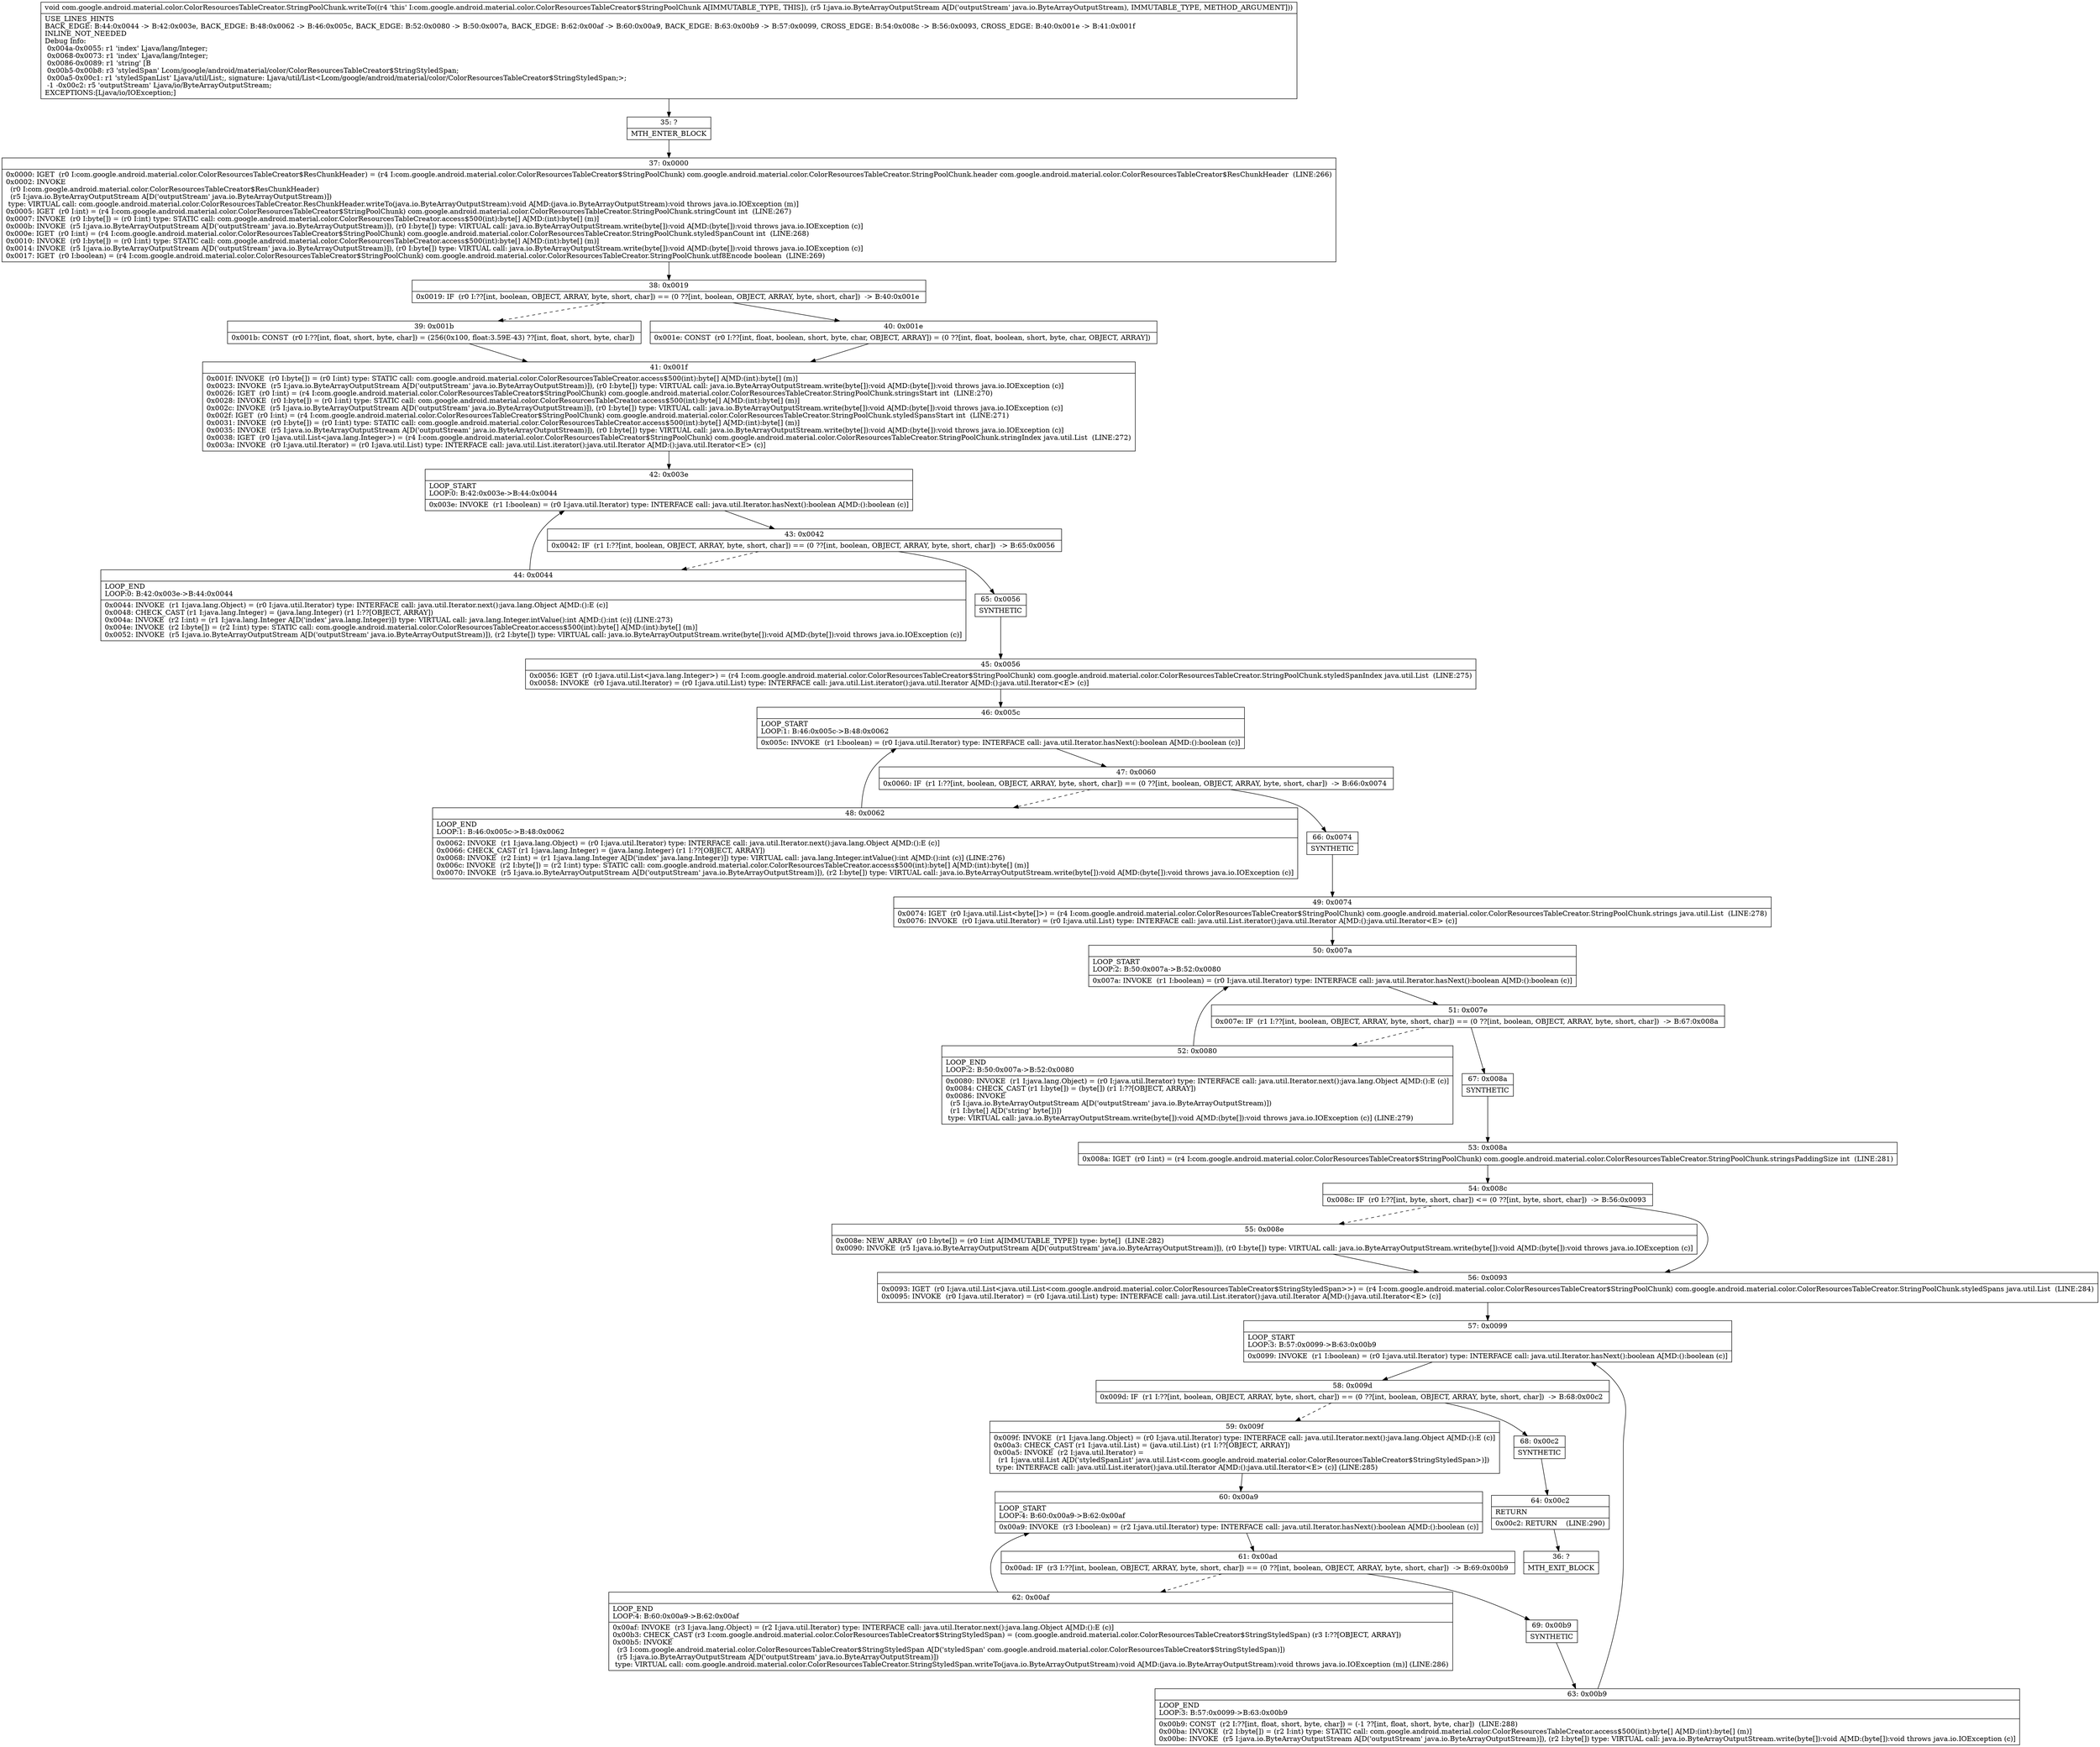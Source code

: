 digraph "CFG forcom.google.android.material.color.ColorResourcesTableCreator.StringPoolChunk.writeTo(Ljava\/io\/ByteArrayOutputStream;)V" {
Node_35 [shape=record,label="{35\:\ ?|MTH_ENTER_BLOCK\l}"];
Node_37 [shape=record,label="{37\:\ 0x0000|0x0000: IGET  (r0 I:com.google.android.material.color.ColorResourcesTableCreator$ResChunkHeader) = (r4 I:com.google.android.material.color.ColorResourcesTableCreator$StringPoolChunk) com.google.android.material.color.ColorResourcesTableCreator.StringPoolChunk.header com.google.android.material.color.ColorResourcesTableCreator$ResChunkHeader  (LINE:266)\l0x0002: INVOKE  \l  (r0 I:com.google.android.material.color.ColorResourcesTableCreator$ResChunkHeader)\l  (r5 I:java.io.ByteArrayOutputStream A[D('outputStream' java.io.ByteArrayOutputStream)])\l type: VIRTUAL call: com.google.android.material.color.ColorResourcesTableCreator.ResChunkHeader.writeTo(java.io.ByteArrayOutputStream):void A[MD:(java.io.ByteArrayOutputStream):void throws java.io.IOException (m)]\l0x0005: IGET  (r0 I:int) = (r4 I:com.google.android.material.color.ColorResourcesTableCreator$StringPoolChunk) com.google.android.material.color.ColorResourcesTableCreator.StringPoolChunk.stringCount int  (LINE:267)\l0x0007: INVOKE  (r0 I:byte[]) = (r0 I:int) type: STATIC call: com.google.android.material.color.ColorResourcesTableCreator.access$500(int):byte[] A[MD:(int):byte[] (m)]\l0x000b: INVOKE  (r5 I:java.io.ByteArrayOutputStream A[D('outputStream' java.io.ByteArrayOutputStream)]), (r0 I:byte[]) type: VIRTUAL call: java.io.ByteArrayOutputStream.write(byte[]):void A[MD:(byte[]):void throws java.io.IOException (c)]\l0x000e: IGET  (r0 I:int) = (r4 I:com.google.android.material.color.ColorResourcesTableCreator$StringPoolChunk) com.google.android.material.color.ColorResourcesTableCreator.StringPoolChunk.styledSpanCount int  (LINE:268)\l0x0010: INVOKE  (r0 I:byte[]) = (r0 I:int) type: STATIC call: com.google.android.material.color.ColorResourcesTableCreator.access$500(int):byte[] A[MD:(int):byte[] (m)]\l0x0014: INVOKE  (r5 I:java.io.ByteArrayOutputStream A[D('outputStream' java.io.ByteArrayOutputStream)]), (r0 I:byte[]) type: VIRTUAL call: java.io.ByteArrayOutputStream.write(byte[]):void A[MD:(byte[]):void throws java.io.IOException (c)]\l0x0017: IGET  (r0 I:boolean) = (r4 I:com.google.android.material.color.ColorResourcesTableCreator$StringPoolChunk) com.google.android.material.color.ColorResourcesTableCreator.StringPoolChunk.utf8Encode boolean  (LINE:269)\l}"];
Node_38 [shape=record,label="{38\:\ 0x0019|0x0019: IF  (r0 I:??[int, boolean, OBJECT, ARRAY, byte, short, char]) == (0 ??[int, boolean, OBJECT, ARRAY, byte, short, char])  \-\> B:40:0x001e \l}"];
Node_39 [shape=record,label="{39\:\ 0x001b|0x001b: CONST  (r0 I:??[int, float, short, byte, char]) = (256(0x100, float:3.59E\-43) ??[int, float, short, byte, char]) \l}"];
Node_41 [shape=record,label="{41\:\ 0x001f|0x001f: INVOKE  (r0 I:byte[]) = (r0 I:int) type: STATIC call: com.google.android.material.color.ColorResourcesTableCreator.access$500(int):byte[] A[MD:(int):byte[] (m)]\l0x0023: INVOKE  (r5 I:java.io.ByteArrayOutputStream A[D('outputStream' java.io.ByteArrayOutputStream)]), (r0 I:byte[]) type: VIRTUAL call: java.io.ByteArrayOutputStream.write(byte[]):void A[MD:(byte[]):void throws java.io.IOException (c)]\l0x0026: IGET  (r0 I:int) = (r4 I:com.google.android.material.color.ColorResourcesTableCreator$StringPoolChunk) com.google.android.material.color.ColorResourcesTableCreator.StringPoolChunk.stringsStart int  (LINE:270)\l0x0028: INVOKE  (r0 I:byte[]) = (r0 I:int) type: STATIC call: com.google.android.material.color.ColorResourcesTableCreator.access$500(int):byte[] A[MD:(int):byte[] (m)]\l0x002c: INVOKE  (r5 I:java.io.ByteArrayOutputStream A[D('outputStream' java.io.ByteArrayOutputStream)]), (r0 I:byte[]) type: VIRTUAL call: java.io.ByteArrayOutputStream.write(byte[]):void A[MD:(byte[]):void throws java.io.IOException (c)]\l0x002f: IGET  (r0 I:int) = (r4 I:com.google.android.material.color.ColorResourcesTableCreator$StringPoolChunk) com.google.android.material.color.ColorResourcesTableCreator.StringPoolChunk.styledSpansStart int  (LINE:271)\l0x0031: INVOKE  (r0 I:byte[]) = (r0 I:int) type: STATIC call: com.google.android.material.color.ColorResourcesTableCreator.access$500(int):byte[] A[MD:(int):byte[] (m)]\l0x0035: INVOKE  (r5 I:java.io.ByteArrayOutputStream A[D('outputStream' java.io.ByteArrayOutputStream)]), (r0 I:byte[]) type: VIRTUAL call: java.io.ByteArrayOutputStream.write(byte[]):void A[MD:(byte[]):void throws java.io.IOException (c)]\l0x0038: IGET  (r0 I:java.util.List\<java.lang.Integer\>) = (r4 I:com.google.android.material.color.ColorResourcesTableCreator$StringPoolChunk) com.google.android.material.color.ColorResourcesTableCreator.StringPoolChunk.stringIndex java.util.List  (LINE:272)\l0x003a: INVOKE  (r0 I:java.util.Iterator) = (r0 I:java.util.List) type: INTERFACE call: java.util.List.iterator():java.util.Iterator A[MD:():java.util.Iterator\<E\> (c)]\l}"];
Node_42 [shape=record,label="{42\:\ 0x003e|LOOP_START\lLOOP:0: B:42:0x003e\-\>B:44:0x0044\l|0x003e: INVOKE  (r1 I:boolean) = (r0 I:java.util.Iterator) type: INTERFACE call: java.util.Iterator.hasNext():boolean A[MD:():boolean (c)]\l}"];
Node_43 [shape=record,label="{43\:\ 0x0042|0x0042: IF  (r1 I:??[int, boolean, OBJECT, ARRAY, byte, short, char]) == (0 ??[int, boolean, OBJECT, ARRAY, byte, short, char])  \-\> B:65:0x0056 \l}"];
Node_44 [shape=record,label="{44\:\ 0x0044|LOOP_END\lLOOP:0: B:42:0x003e\-\>B:44:0x0044\l|0x0044: INVOKE  (r1 I:java.lang.Object) = (r0 I:java.util.Iterator) type: INTERFACE call: java.util.Iterator.next():java.lang.Object A[MD:():E (c)]\l0x0048: CHECK_CAST (r1 I:java.lang.Integer) = (java.lang.Integer) (r1 I:??[OBJECT, ARRAY]) \l0x004a: INVOKE  (r2 I:int) = (r1 I:java.lang.Integer A[D('index' java.lang.Integer)]) type: VIRTUAL call: java.lang.Integer.intValue():int A[MD:():int (c)] (LINE:273)\l0x004e: INVOKE  (r2 I:byte[]) = (r2 I:int) type: STATIC call: com.google.android.material.color.ColorResourcesTableCreator.access$500(int):byte[] A[MD:(int):byte[] (m)]\l0x0052: INVOKE  (r5 I:java.io.ByteArrayOutputStream A[D('outputStream' java.io.ByteArrayOutputStream)]), (r2 I:byte[]) type: VIRTUAL call: java.io.ByteArrayOutputStream.write(byte[]):void A[MD:(byte[]):void throws java.io.IOException (c)]\l}"];
Node_65 [shape=record,label="{65\:\ 0x0056|SYNTHETIC\l}"];
Node_45 [shape=record,label="{45\:\ 0x0056|0x0056: IGET  (r0 I:java.util.List\<java.lang.Integer\>) = (r4 I:com.google.android.material.color.ColorResourcesTableCreator$StringPoolChunk) com.google.android.material.color.ColorResourcesTableCreator.StringPoolChunk.styledSpanIndex java.util.List  (LINE:275)\l0x0058: INVOKE  (r0 I:java.util.Iterator) = (r0 I:java.util.List) type: INTERFACE call: java.util.List.iterator():java.util.Iterator A[MD:():java.util.Iterator\<E\> (c)]\l}"];
Node_46 [shape=record,label="{46\:\ 0x005c|LOOP_START\lLOOP:1: B:46:0x005c\-\>B:48:0x0062\l|0x005c: INVOKE  (r1 I:boolean) = (r0 I:java.util.Iterator) type: INTERFACE call: java.util.Iterator.hasNext():boolean A[MD:():boolean (c)]\l}"];
Node_47 [shape=record,label="{47\:\ 0x0060|0x0060: IF  (r1 I:??[int, boolean, OBJECT, ARRAY, byte, short, char]) == (0 ??[int, boolean, OBJECT, ARRAY, byte, short, char])  \-\> B:66:0x0074 \l}"];
Node_48 [shape=record,label="{48\:\ 0x0062|LOOP_END\lLOOP:1: B:46:0x005c\-\>B:48:0x0062\l|0x0062: INVOKE  (r1 I:java.lang.Object) = (r0 I:java.util.Iterator) type: INTERFACE call: java.util.Iterator.next():java.lang.Object A[MD:():E (c)]\l0x0066: CHECK_CAST (r1 I:java.lang.Integer) = (java.lang.Integer) (r1 I:??[OBJECT, ARRAY]) \l0x0068: INVOKE  (r2 I:int) = (r1 I:java.lang.Integer A[D('index' java.lang.Integer)]) type: VIRTUAL call: java.lang.Integer.intValue():int A[MD:():int (c)] (LINE:276)\l0x006c: INVOKE  (r2 I:byte[]) = (r2 I:int) type: STATIC call: com.google.android.material.color.ColorResourcesTableCreator.access$500(int):byte[] A[MD:(int):byte[] (m)]\l0x0070: INVOKE  (r5 I:java.io.ByteArrayOutputStream A[D('outputStream' java.io.ByteArrayOutputStream)]), (r2 I:byte[]) type: VIRTUAL call: java.io.ByteArrayOutputStream.write(byte[]):void A[MD:(byte[]):void throws java.io.IOException (c)]\l}"];
Node_66 [shape=record,label="{66\:\ 0x0074|SYNTHETIC\l}"];
Node_49 [shape=record,label="{49\:\ 0x0074|0x0074: IGET  (r0 I:java.util.List\<byte[]\>) = (r4 I:com.google.android.material.color.ColorResourcesTableCreator$StringPoolChunk) com.google.android.material.color.ColorResourcesTableCreator.StringPoolChunk.strings java.util.List  (LINE:278)\l0x0076: INVOKE  (r0 I:java.util.Iterator) = (r0 I:java.util.List) type: INTERFACE call: java.util.List.iterator():java.util.Iterator A[MD:():java.util.Iterator\<E\> (c)]\l}"];
Node_50 [shape=record,label="{50\:\ 0x007a|LOOP_START\lLOOP:2: B:50:0x007a\-\>B:52:0x0080\l|0x007a: INVOKE  (r1 I:boolean) = (r0 I:java.util.Iterator) type: INTERFACE call: java.util.Iterator.hasNext():boolean A[MD:():boolean (c)]\l}"];
Node_51 [shape=record,label="{51\:\ 0x007e|0x007e: IF  (r1 I:??[int, boolean, OBJECT, ARRAY, byte, short, char]) == (0 ??[int, boolean, OBJECT, ARRAY, byte, short, char])  \-\> B:67:0x008a \l}"];
Node_52 [shape=record,label="{52\:\ 0x0080|LOOP_END\lLOOP:2: B:50:0x007a\-\>B:52:0x0080\l|0x0080: INVOKE  (r1 I:java.lang.Object) = (r0 I:java.util.Iterator) type: INTERFACE call: java.util.Iterator.next():java.lang.Object A[MD:():E (c)]\l0x0084: CHECK_CAST (r1 I:byte[]) = (byte[]) (r1 I:??[OBJECT, ARRAY]) \l0x0086: INVOKE  \l  (r5 I:java.io.ByteArrayOutputStream A[D('outputStream' java.io.ByteArrayOutputStream)])\l  (r1 I:byte[] A[D('string' byte[])])\l type: VIRTUAL call: java.io.ByteArrayOutputStream.write(byte[]):void A[MD:(byte[]):void throws java.io.IOException (c)] (LINE:279)\l}"];
Node_67 [shape=record,label="{67\:\ 0x008a|SYNTHETIC\l}"];
Node_53 [shape=record,label="{53\:\ 0x008a|0x008a: IGET  (r0 I:int) = (r4 I:com.google.android.material.color.ColorResourcesTableCreator$StringPoolChunk) com.google.android.material.color.ColorResourcesTableCreator.StringPoolChunk.stringsPaddingSize int  (LINE:281)\l}"];
Node_54 [shape=record,label="{54\:\ 0x008c|0x008c: IF  (r0 I:??[int, byte, short, char]) \<= (0 ??[int, byte, short, char])  \-\> B:56:0x0093 \l}"];
Node_55 [shape=record,label="{55\:\ 0x008e|0x008e: NEW_ARRAY  (r0 I:byte[]) = (r0 I:int A[IMMUTABLE_TYPE]) type: byte[]  (LINE:282)\l0x0090: INVOKE  (r5 I:java.io.ByteArrayOutputStream A[D('outputStream' java.io.ByteArrayOutputStream)]), (r0 I:byte[]) type: VIRTUAL call: java.io.ByteArrayOutputStream.write(byte[]):void A[MD:(byte[]):void throws java.io.IOException (c)]\l}"];
Node_56 [shape=record,label="{56\:\ 0x0093|0x0093: IGET  (r0 I:java.util.List\<java.util.List\<com.google.android.material.color.ColorResourcesTableCreator$StringStyledSpan\>\>) = (r4 I:com.google.android.material.color.ColorResourcesTableCreator$StringPoolChunk) com.google.android.material.color.ColorResourcesTableCreator.StringPoolChunk.styledSpans java.util.List  (LINE:284)\l0x0095: INVOKE  (r0 I:java.util.Iterator) = (r0 I:java.util.List) type: INTERFACE call: java.util.List.iterator():java.util.Iterator A[MD:():java.util.Iterator\<E\> (c)]\l}"];
Node_57 [shape=record,label="{57\:\ 0x0099|LOOP_START\lLOOP:3: B:57:0x0099\-\>B:63:0x00b9\l|0x0099: INVOKE  (r1 I:boolean) = (r0 I:java.util.Iterator) type: INTERFACE call: java.util.Iterator.hasNext():boolean A[MD:():boolean (c)]\l}"];
Node_58 [shape=record,label="{58\:\ 0x009d|0x009d: IF  (r1 I:??[int, boolean, OBJECT, ARRAY, byte, short, char]) == (0 ??[int, boolean, OBJECT, ARRAY, byte, short, char])  \-\> B:68:0x00c2 \l}"];
Node_59 [shape=record,label="{59\:\ 0x009f|0x009f: INVOKE  (r1 I:java.lang.Object) = (r0 I:java.util.Iterator) type: INTERFACE call: java.util.Iterator.next():java.lang.Object A[MD:():E (c)]\l0x00a3: CHECK_CAST (r1 I:java.util.List) = (java.util.List) (r1 I:??[OBJECT, ARRAY]) \l0x00a5: INVOKE  (r2 I:java.util.Iterator) = \l  (r1 I:java.util.List A[D('styledSpanList' java.util.List\<com.google.android.material.color.ColorResourcesTableCreator$StringStyledSpan\>)])\l type: INTERFACE call: java.util.List.iterator():java.util.Iterator A[MD:():java.util.Iterator\<E\> (c)] (LINE:285)\l}"];
Node_60 [shape=record,label="{60\:\ 0x00a9|LOOP_START\lLOOP:4: B:60:0x00a9\-\>B:62:0x00af\l|0x00a9: INVOKE  (r3 I:boolean) = (r2 I:java.util.Iterator) type: INTERFACE call: java.util.Iterator.hasNext():boolean A[MD:():boolean (c)]\l}"];
Node_61 [shape=record,label="{61\:\ 0x00ad|0x00ad: IF  (r3 I:??[int, boolean, OBJECT, ARRAY, byte, short, char]) == (0 ??[int, boolean, OBJECT, ARRAY, byte, short, char])  \-\> B:69:0x00b9 \l}"];
Node_62 [shape=record,label="{62\:\ 0x00af|LOOP_END\lLOOP:4: B:60:0x00a9\-\>B:62:0x00af\l|0x00af: INVOKE  (r3 I:java.lang.Object) = (r2 I:java.util.Iterator) type: INTERFACE call: java.util.Iterator.next():java.lang.Object A[MD:():E (c)]\l0x00b3: CHECK_CAST (r3 I:com.google.android.material.color.ColorResourcesTableCreator$StringStyledSpan) = (com.google.android.material.color.ColorResourcesTableCreator$StringStyledSpan) (r3 I:??[OBJECT, ARRAY]) \l0x00b5: INVOKE  \l  (r3 I:com.google.android.material.color.ColorResourcesTableCreator$StringStyledSpan A[D('styledSpan' com.google.android.material.color.ColorResourcesTableCreator$StringStyledSpan)])\l  (r5 I:java.io.ByteArrayOutputStream A[D('outputStream' java.io.ByteArrayOutputStream)])\l type: VIRTUAL call: com.google.android.material.color.ColorResourcesTableCreator.StringStyledSpan.writeTo(java.io.ByteArrayOutputStream):void A[MD:(java.io.ByteArrayOutputStream):void throws java.io.IOException (m)] (LINE:286)\l}"];
Node_69 [shape=record,label="{69\:\ 0x00b9|SYNTHETIC\l}"];
Node_63 [shape=record,label="{63\:\ 0x00b9|LOOP_END\lLOOP:3: B:57:0x0099\-\>B:63:0x00b9\l|0x00b9: CONST  (r2 I:??[int, float, short, byte, char]) = (\-1 ??[int, float, short, byte, char])  (LINE:288)\l0x00ba: INVOKE  (r2 I:byte[]) = (r2 I:int) type: STATIC call: com.google.android.material.color.ColorResourcesTableCreator.access$500(int):byte[] A[MD:(int):byte[] (m)]\l0x00be: INVOKE  (r5 I:java.io.ByteArrayOutputStream A[D('outputStream' java.io.ByteArrayOutputStream)]), (r2 I:byte[]) type: VIRTUAL call: java.io.ByteArrayOutputStream.write(byte[]):void A[MD:(byte[]):void throws java.io.IOException (c)]\l}"];
Node_68 [shape=record,label="{68\:\ 0x00c2|SYNTHETIC\l}"];
Node_64 [shape=record,label="{64\:\ 0x00c2|RETURN\l|0x00c2: RETURN    (LINE:290)\l}"];
Node_36 [shape=record,label="{36\:\ ?|MTH_EXIT_BLOCK\l}"];
Node_40 [shape=record,label="{40\:\ 0x001e|0x001e: CONST  (r0 I:??[int, float, boolean, short, byte, char, OBJECT, ARRAY]) = (0 ??[int, float, boolean, short, byte, char, OBJECT, ARRAY]) \l}"];
MethodNode[shape=record,label="{void com.google.android.material.color.ColorResourcesTableCreator.StringPoolChunk.writeTo((r4 'this' I:com.google.android.material.color.ColorResourcesTableCreator$StringPoolChunk A[IMMUTABLE_TYPE, THIS]), (r5 I:java.io.ByteArrayOutputStream A[D('outputStream' java.io.ByteArrayOutputStream), IMMUTABLE_TYPE, METHOD_ARGUMENT]))  | USE_LINES_HINTS\lBACK_EDGE: B:44:0x0044 \-\> B:42:0x003e, BACK_EDGE: B:48:0x0062 \-\> B:46:0x005c, BACK_EDGE: B:52:0x0080 \-\> B:50:0x007a, BACK_EDGE: B:62:0x00af \-\> B:60:0x00a9, BACK_EDGE: B:63:0x00b9 \-\> B:57:0x0099, CROSS_EDGE: B:54:0x008c \-\> B:56:0x0093, CROSS_EDGE: B:40:0x001e \-\> B:41:0x001f\lINLINE_NOT_NEEDED\lDebug Info:\l  0x004a\-0x0055: r1 'index' Ljava\/lang\/Integer;\l  0x0068\-0x0073: r1 'index' Ljava\/lang\/Integer;\l  0x0086\-0x0089: r1 'string' [B\l  0x00b5\-0x00b8: r3 'styledSpan' Lcom\/google\/android\/material\/color\/ColorResourcesTableCreator$StringStyledSpan;\l  0x00a5\-0x00c1: r1 'styledSpanList' Ljava\/util\/List;, signature: Ljava\/util\/List\<Lcom\/google\/android\/material\/color\/ColorResourcesTableCreator$StringStyledSpan;\>;\l  \-1 \-0x00c2: r5 'outputStream' Ljava\/io\/ByteArrayOutputStream;\lEXCEPTIONS:[Ljava\/io\/IOException;]\l}"];
MethodNode -> Node_35;Node_35 -> Node_37;
Node_37 -> Node_38;
Node_38 -> Node_39[style=dashed];
Node_38 -> Node_40;
Node_39 -> Node_41;
Node_41 -> Node_42;
Node_42 -> Node_43;
Node_43 -> Node_44[style=dashed];
Node_43 -> Node_65;
Node_44 -> Node_42;
Node_65 -> Node_45;
Node_45 -> Node_46;
Node_46 -> Node_47;
Node_47 -> Node_48[style=dashed];
Node_47 -> Node_66;
Node_48 -> Node_46;
Node_66 -> Node_49;
Node_49 -> Node_50;
Node_50 -> Node_51;
Node_51 -> Node_52[style=dashed];
Node_51 -> Node_67;
Node_52 -> Node_50;
Node_67 -> Node_53;
Node_53 -> Node_54;
Node_54 -> Node_55[style=dashed];
Node_54 -> Node_56;
Node_55 -> Node_56;
Node_56 -> Node_57;
Node_57 -> Node_58;
Node_58 -> Node_59[style=dashed];
Node_58 -> Node_68;
Node_59 -> Node_60;
Node_60 -> Node_61;
Node_61 -> Node_62[style=dashed];
Node_61 -> Node_69;
Node_62 -> Node_60;
Node_69 -> Node_63;
Node_63 -> Node_57;
Node_68 -> Node_64;
Node_64 -> Node_36;
Node_40 -> Node_41;
}

